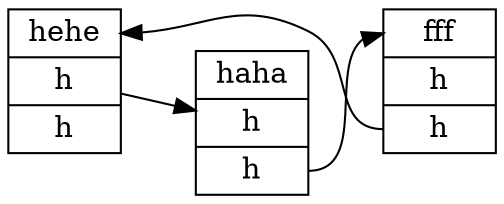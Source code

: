 digraph example {
    graph[
    rankdir = "LR"
    ];

    node1 [
    label = "<f0> hehe|h|<f3> h"
    shape = "record"
    ];
    node2 [
    label = "<f0> haha|h|<f3> h"
    shape = "record"
    ];
    node3 [
    label = "<f0> fff|h|<f3> h"
    shape = "record"
    ];

    node1 -> node2;
    node2:f3 -> node3:f0;
    node3:f3 -> node1:f0;
}
